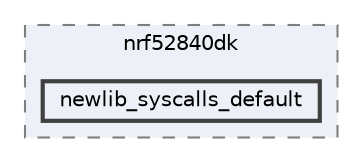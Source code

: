 digraph "/home/mj/Desktop/IoT-Chat-Digitalization/saul/bin/nrf52840dk/newlib_syscalls_default"
{
 // LATEX_PDF_SIZE
  bgcolor="transparent";
  edge [fontname=Helvetica,fontsize=10,labelfontname=Helvetica,labelfontsize=10];
  node [fontname=Helvetica,fontsize=10,shape=box,height=0.2,width=0.4];
  compound=true
  subgraph clusterdir_74b0b304e835b468d5f688d480ac56cc {
    graph [ bgcolor="#edf0f7", pencolor="grey50", label="nrf52840dk", fontname=Helvetica,fontsize=10 style="filled,dashed", URL="dir_74b0b304e835b468d5f688d480ac56cc.html",tooltip=""]
  dir_9423bbe10fb59781101cd06c096614c1 [label="newlib_syscalls_default", fillcolor="#edf0f7", color="grey25", style="filled,bold", URL="dir_9423bbe10fb59781101cd06c096614c1.html",tooltip=""];
  }
}
